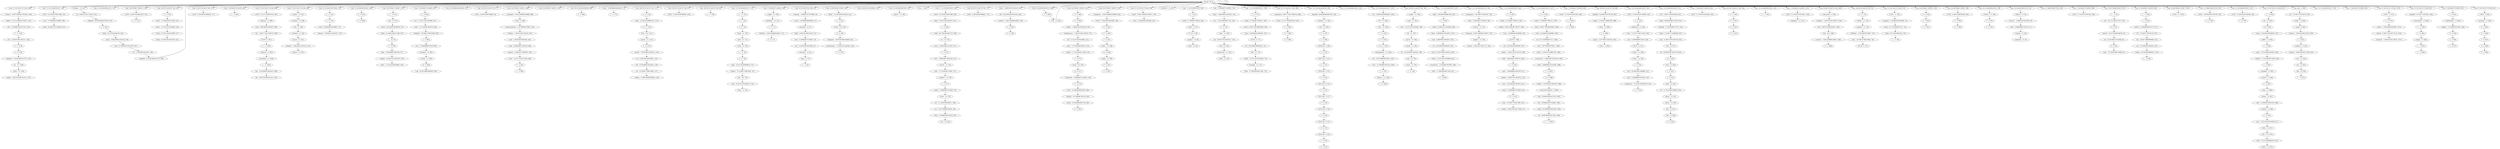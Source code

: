 strict digraph "" {
"('2016', 11.834552497358288, 242)";
"('be', -6.0581729880980806, 613)";
"('go', 1.0, 972)";
"(';', 0, 947)";
"('for', 2.5667731649550305, 1063)";
"('cup', 72.151352068785073, 194)";
"('cup', 55.181084309532821, 315)";
"('!', 0, 291)";
"('hero', -7.5754216238549805, 979)";
"('2013-ind', 0, 219)";
"('2012-ind', 0, 217)";
"('beat', -3.0841996153353453, 426)";
"('.', 0, 942)";
"('beats', 0.065735963827292077, 181)";
"('a', 0, 819)";
"(';', 0, 960)";
"(';', 0, 1106)";
"('to', 16.712289188072511, 1082)";
"('winning', -2.5689347472579946, 20)";
"('kabaddi', 17.810010962147707, 1107)";
"('cup', 67.302704137570146, 1099)";
"('we', -14.050610012368868, 251)";
"('!', 0, 945)";
"('disappointed', 1.0, 1034)";
"('kabaddi', 30.405005481073854, 423)";
"('champion', -9.9267010604434969, 435)";
"('.pakistan', 0, 1003)";
"('too', -3.1314719276545846, 786)";
"('2016', 11.834552497358288, 562)";
"('soccer', 1.0, 351)";
"('super', -2.5183247348891262, 988)";
"('.', 0, 793)";
"('under', 1.0, 784)";
"('cup', 64.878380171962675, 230)";
"('2016', 17.584186748150803, 284)";
"('...', 0, 975)";
"('...', 0, 59)";
"('to', 7.2210671795528718, 847)";
"('top', -4.5764977229872068, 416)";
"('!', 0, 896)";
"('sweden', 1.0, 348)";
"('to', 1.5263339744410906, 1125)";
"('finals', -3.4159393012835819, 431)";
"('cup', 60.029732240747748, 513)";
"('defeat', -0.32111684340724933, 1101)";
"('to', -11.761376837486402, 824)";
"('2016', 19.500731498414972, 231)";
"('2016', 21.417276248679144, 691)";
"('cup', 60.029732240747748, 276)";
"('winner', -0.065735963827292299, 1100)";
"('team', 9.1193115812567989, 517)";
"('come-from-behind', 0, 1090)";
"('lippi', -3.8027921085181235, 23)";
"('in', -11.335933380406317, 580)";
"('.', 0, 497)";
"('tournament', 1.0, 863)";
"('it', -3.4159393012835819, 790)";
"('the', 14.0, 1064)";
"('win.proud', 0, 1061)";
"('raider', -4.9633505302217484, 417)";
"('was', -4.1896449157526652, 24)";
"('win', 1.5477960562793811, 1083)";
"('iran', -0.72885939736233318, 427)";
"('never', 1.0, 788)";
"('indian', -9.0743624965865877, 615)";
"('are', -12.964888034078545, 252)";
"('indians', -1.4816752651108742, 492)";
"('cup', 57.605408275140285, 801)";
"(';', 0, 306)";
"('shuru', 1.0, 826)";
"('nitin', 1.0, 666)";
"('.', 0, 410)";
"('made', 1.0, 789)";
"('final', -3.0841996153353453, 155)";
"('sandeep', 1.0, 663)";
"('title', -5.7789328204471264, 776)";
"(',', 0, 568)";
"('...', 0, 1005)";
"('murdabad', 1.0, 1004)";
"('w', 0, 964)";
"('surjeet', 1.0, 669)";
"('beating', 1.0, 998)";
"('champs', 1.0, 421)";
"('pol', 1.0, 791)";
"('.', 0, 437)";
"('a', 0, 289)";
"('were', 1.0, 672)";
"('cup', 67.302704137570146, 996)";
"(';', 0, 210)";
"('cup', 67.302704137570146, 346)";
"('";
"('and', -2.0366494697782525, 37)";
"('single', 1.0, 109)";
"('equally', 1.0, 754)";
"(',', 0, 572)";
"('!', 0, 540)";
"('marcello', 1.0, 22)";
"('...', 0, 802)";
"('cup', 50.332436378317894, 124)";
"('!', 0, 285)";
"('humari', -4.9633505302217484, 853)";
"('named', 1.0, 38)";
"('.', 0, 659)";
"('tomar', 1.0, 667)";
"('win', 7.2738980281396906, 196)";
"(';', 0, 214)";
"('38-29', 0, 1001)";
"('moment', -1.4816752651108742, 1075)";
"('in', -1.3152549296507736, 156)";
"('.', 0, 638)";
"(';', 0, 686)";
"('kabaddi', 38.801668493691281, 204)";
"('cup', 55.181084309532821, 894)";
"('vs', 1.0, 570)";
"('party', 1.0, 825)";
"('!', 0, 647)";
"('updates', 1.0, 576)";
"('cup', 64.878380171962675, 970)";
"('moment', -1.4816752651108742, 1062)";
"('cup', 43.059464481495496, 532)";
"(';', 0, 218)";
"('upa', 1.0, 785)";
"('kabaddi', 26.206673974765138, 987)";
"('cup', 60.029732240747748, 7)";
"('!', 0, 479)";
"(',', 0, 665)";
"('svff', 1.0, 349)";
"('be', -8.3792898315053304, 1126)";
"('u', 0, 64)";
"('an', -4.5764977229872068, 1127)";
"('7th', 1.0, 810)";
"('...', 0, 971)";
"(';', 0, 222)";
"('real', -6.5107617591599141, 734)";
"('cup', 57.605408275140285, 955)";
"('final', 1.4070223931842913, 567)";
"('on', -6.9418270119019212, 159)";
"('to', 14.814044786368582, 633)";
"('great', 1.0, 248)";
"('!', 0, 694)";
"('you', -10.70040667491258, 1036)";
"('on', -13.073298939556505, 581)";
"('cup', 64.878380171962675, 202)";
"('cup', 38.210816550280569, 599)";
"('cups', -3.0290864940490403, 175)";
"('heros', 1.0, 675)";
"('";
"('done', -3.1314719276545846, 516)";
"('kabaddi', 17.810010962147707, 429)";
"('hui', 1.0, 827)";
"('cup', 64.878380171962675, 488)";
"('cup', 60.029732240747748, 875)";
"('cup', 60.029732240747748, 505)";
"('champion', -0.64223368681449866, 489)";
"('title', -4.8806884187431994, 1086)";
"('...', 0, 723)";
"('official', 1.0, 35)";
"('cheer', 1.0, 848)";
"('27";
"('cup', 60.029732240747748, 1117)";
"('ha', -3.8027921085181235, 1007)";
"('against', 1.0, 89)";
"('india', 43.5728195400103, 743)";
"('38-29', 0, 757)";
"('!', 0, 292)";
"('team', 16.712289188072511, 742)";
"('proud', 1.0043195374307174, 764)";
"('aur', 1.0, 854)";
"('thakur', -6.9418270119019212, 978)";
"(',', 0, 990)";
"('iran', -5.1475172165710319, 245)";
"('country', -2.6422336868144987, 1065)";
"('.', 0, 475)";
"('bt', 1.0, 787)";
"('.', 0, 821)";
"('2016', 15.667641997886632, 712)";
"('.', 0, 1066)";
"('luck', 1.0, 727)";
"('cup', 52.756760343925357, 722)";
"('iran', 5.1626843615826008, 182)";
"('for', -8.9364856195764482, 1092)";
"('.', 0, 610)";
"('ajay', -3.7211991641634974, 958)";
"('2016', 13.751097247622461, 625)";
"('2014-ind', 0, 221)";
"('no7', -3.1314719276545846, 957)";
"('issue', 1.0, 792)";
"('via', 1.0, 583)";
"('cup', 57.605408275140285, 108)";
"('.', 0, 976)";
"('cup', 50.332436378317894, 19)";
"('swedish', 1.0, 350)";
"('india', 52.78640977000515, 768)";
"('.', 0, 809)";
"('cup', 40.635140515888033, 330)";
"('to', 14.814044786368582, 407)";
"('congrats', 5.1626843615826008, 741)";
"('team', 14.814044786368582, 657)";
"('close', 1.0, 579)";
"('2010-ind', 0, 213)";
"('lead', 1.0, 87)";
"('awesome', 0.065735963827292077, 762)";
"('third', -2.5183247348891262, 1084)";
"('photo', 1.0, 100)";
"('cup', 55.181084309532821, 99)";
"('iron', 1.0, 90)";
"('bhi', 1.0, 856)";
"('by', -5.584060698716419, 246)";
"('ajay', -23.795561660750089, 65)";
"('!', 0, 648)";
"('irana', 1.0, 728)";
"('";
"('!', 0, 342)";
"('india', 34.359229310015444, 518)";
"('to', 14.814044786368582, 772)";
"(';', 0, 216)";
"('2011-ind', 0, 215)";
"(\"'s\", 0, 1120)";
"('of', -13.073298939556505, 1035)";
"('played', -10.70040667491258, 481)";
"('cup..', 0, 905)";
"('2016', 15.667641997886632, 277)";
"('cup', 45.483788447102967, 430)";
"('furries', 1.0, 1038)";
"('!', 0, 286)";
"(\"'m\", 0, 1033)";
"('iran', 2.2169124821101338, 571)";
"('cup', 60.029732240747748, 711)";
"('and', -5.7155326263710045, 575)";
"('what', -8.0, 476)";
"('humari', -3.8027921085181235, 850)";
"('.', 0, 724)";
"('indian', -13.089234995903908, 1128)";
"('the', -12.0, 673)";
"('!', 0, 541)";
"('by', -1.9051775421236679, 1000)";
"('ajay', -3.7211991641634974, 660)";
"('cup', 72.151352068785073, 565)";
"('cups', -1.8685280723454158, 302)";
"('cup', 64.878380171962675, 467)";
"('cup', 64.878380171962675, 282)";
"('38-29', 0, 406)";
"('2016..', 0, 740)";
"('coach', -3.0290864940490403, 21)";
"('amazing', 1.0, 644)";
"('team', 5.3228227778489448, 815)";
"('india', 48.179614655007725, 569)";
"('...', 0, 192)";
"('38', -0.12390895192537243, 1102)";
"('in', -9.9044078874412378, 818)";
"('of', -20.431065252742009, 63)";
"('on', -11.847004554025588, 25)";
"('cup', 67.302704137570146, 180)";
"('cup', 72.151352068785073, 84)";
"(';', 0, 725)";
"('.', 0, 600)";
"('proud', -4.1360692983231573, 611)";
"('38-29.', 0, 247)";
"('that', -2.5183247348891262, 1119)";
"('cup2016', 1.0, 835)";
"('lift', 1.0, 773)";
"('cup', 57.605408275140285, 154)";
"('cup', 72.151352068785073, 766)";
"('29', -2.4450257953326222, 1104)";
"('for', 2.5667731649550305, 812)";
"('cup', 69.727028103177602, 689)";
"('thakur', -15.525887710618338, 732)";
"('!', 0, 359)";
"('congratulations', 1.5477960562793811, 491)";
"(',', 0, 1123)";
"('..game', 0, 849)";
"('what', -5.0, 288)";
"('champions', -12.247817903850745, 253)";
"('cup', 74.575676034392529, 203)";
"('cup', 52.756760343925357, 1027)";
"('successive', -2.255380879579957, 636)";
"('hard', 1.0, 726)";
"(',', 0, 243)";
"('game', -3.8027921085181235, 1110)";
"('super', -4.3577663131855022, 991)";
"('";
"('cup', 55.181084309532821, 914)";
"(';', 0, 399)";
"('by', -3.1314719276545846, 472)";
"('...', 0, 506)";
"('mascot', -1.0948224578763326, 36)";
"('.', 0, 563)";
"('cup', 60.029732240747748, 783)";
"('well', -2.7742981925152268, 515)";
"('ajay', -14.427525829009678, 731)";
"('straight', 1.0, 775)";
"('cup', 72.151352068785073, 627)";
"('!', 0, 468)";
"('beat', 0.50877799148036384, 769)";
"('live', -1.8685280723454158, 573)";
"('.', 0, 250)";
"('2016.', 0, 490)";
"('.', 0, 111)";
"('in', 5.8423725351746132, 422)";
"('successive', -1.8685280723454158, 1085)";
"('cup', 74.575676034392529, 758)";
"('brilliant', -2.6422336868144987, 112)";
"('iran', 5.1626843615826008, 405)";
"('cup', 72.151352068785073, 401)";
"('super', -1.2920303493582095, 1073)";
"('title', -12.066643632374618, 582)";
"('power', 1.0, 1122)";
"('its', 1.0, 655)";
"('i', 0, 1032)";
"(';', 0, 224)";
"('is', -7.0, 1108)";
"('2016', 4.168373496301605, 397)";
"('played', -7.6055842170362471, 128)";
"('!', 0, 692)";
"('.', 0, 254)";
"('2016', 13.751097247622461, 684)";
"('.', 0, 829)";
"('3rd', 1.0, 817)";
"('...', 0, 868)";
"('!', 0, 483)";
"('narwal', 1.0, 664)";
"('cup', 72.151352068785073, 1077)";
"('played', -5.2844673736289973, 495)";
"('comeback', -4.1896449157526652, 478)";
"('2016', -3.4978055047550782, 932)";
"('and', -8.1681213974328379, 816)";
"('...', 0, 609)";
"('list', 1.0, 206)";
"('a', 0, 477)";
"('win', 0.11627056331430374, 634)";
"('cup', 57.605408275140285, 683)";
"('...', 0, 864)";
"('and', -14.299593325087422, 668)";
"('winners', 1.0, 205)";
"('cup', 60.029732240747748, 986)";
"('iran', -3.6746312768347984, 756)";
"('that', 1.1605584217036244, 760)";
"('saturday', 1.0, 26)";
"('celebrations', 1.0, 943)";
"('iran', 3.6897984218463673, 632)";
"('cup', 55.181084309532821, 241)";
"('the', 14.0, 1121)";
"('...', 0, 857)";
"(',', 0, 157)";
"('cup', 55.181084309532821, 811)";
"('2007-ind', 0, 211)";
"('clinch', -1.4816752651108742, 408)";
"('india', 27.449036637519306, 578)";
"('in', -2.746780422615851, 428)";
"('final', 2.3052667948882184, 628)";
"('thakur', -5.7155326263710045, 474)";
"('cup', 60.029732240747748, 539)";
"('app', 1.0, 27)";
"('a', 0, 656)";
"('and', -3.2629438553091692, 493)";
"('kabaddi', 17.810010962147707, 814)";
"('cup', 57.605408275140285, 624)";
"('as', -8.6497966625437108, 1094)";
"('thakur', -6.9418270119019212, 412)";
"('!', 0, 113)";
"('...', 0, 1095)";
"('!', 0, 542)";
"('!', 0, 360)";
"('cup', 57.605408275140285, 1015)";
"(';', 0, 933)";
"('!', 0, 287)";
"(';', 0, 398)";
"('india', 52.78640977000515, 1079)";
"('beat', -0.38946641022356321, 631)";
"('title', -3.9824440170392723, 409)";
"('!', 0, 341)";
"('cup', 55.181084309532821, 191)";
"('";
"('cup', 60.029732240747748, 1060)";
"('.', 0, 176)";
"(';', 0, 208)";
"('.', 0, 514)";
"('...', 0, 744)";
"('an', -3.4159393012835819, 614)";
"('brilliant', -2.255380879579957, 755)";
"('you', -13.021523518319828, 671)";
"('india', 43.5728195400103, 425)";
"('cup', 60.029732240747748, 751)";
"('2004-ind', 0, 209)";
"('";
"('well', -12.548596385030454, 480)";
"('begins', -2.255380879579957, 944)";
"('scores', 1.0, 574)";
"('india', 50.483012212506438, 630)";
"(';', 0, 498)";
"('cup', 67.302704137570146, 739)";
"('ajay', -5.0594899972692708, 411)";
"('cup', 64.878380171962675, 358)";
"('.', 0, 125)";
"('yet', 1.0, 1030)";
"(';', 0, 212)";
"('world', 80, 0)";
"('cup', 45.483788447102967, 396)";
"('win', -9.9044078874412378, 1091)";
"('on', -4.4892382408400859, 1028)";
"('fa', 1.0, 1029)";
"(',', 0, 1037)";
"(';', 0, 730)";
"('!', 0, 645)";
"('hero..', 0, 735)";
"('proud', -19.557235805584785, 62)";
"('to', 7.2210671795528718, 612)";
"('2016..', 0, 1053)";
"('cup', 55.181084309532821, 339)";
"('next', 1.0, 158)";
"('cup', 62.454056206355212, 34)";
"('cup', 62.454056206355212, 808)";
"('cup', 35.786492584673105, 454)";
"('cup', 57.605408275140285, 884)";
"('msdhoni', 1.0, 962)";
"('defeating', 1.0, 244)";
"('india', 15.932048850025744, 482)";
"('show', 1.0, 249)";
"('cup', 30.937844653458178, 58)";
"('thakur', -5.7155326263710045, 661)";
"('...', 0, 729)";
"('zabivaka', 1.0, 39)";
"('the', 8.0, 160)";
"('iran', 5.1626843615826008, 1081)";
"(';', 0, 946)";
"('!', 0, 469)";
"(';', 0, 220)";
"('cup', 57.605408275140285, 608)";
"('2016.', 0, 643)";
"('.', 0, 654)";
"('victory', 1.0, 340)";
"('row', 1.0, 820)";
"('performance', -5.3502033374562901, 436)";
"('champions', 2.4525887710618335, 759)";
"('downs', 1.0, 753)";
"('title', -5.7789328204471264, 637)";
"('r', 0, 61)";
"('2016', 25.250365749207486, 566)";
"('iran', 5.1626843615826008, 770)";
"('kabbadi', -3.6746312768347984, 959)";
"('for', 0.92345048145053354, 303)";
"('cup', 45.483788447102967, 1052)";
"('ajay', -5.0594899972692708, 977)";
"('.', 0, 305)";
"('iran', -5.1475172165710319, 496)";
"('india', 52.78640977000515, 86)";
"('cricket', 1.0, 963)";
"('cup', 35.786492584673105, 931)";
"('the', -6.0, 733)";
"('...', 0, 616)";
"('third', -3.1314719276545846, 774)";
"(';', 0, 1105)";
"('...', 0, 1002)";
"('cup', 55.181084309532821, 561)";
"('well', -8.2044638550236861, 127)";
"('cup', 33.362168619065642, 965)";
"('!', 0, 895)";
"(';', 0, 225)";
"('sounds', 1.0, 761)";
"('india', 36.662626867514163, 813)";
"('!', 0, 693)";
"('india', 20.538843965023169, 1093)";
"('proud', -0.28077767150775124, 1074)";
"('happy', 1.0, 866)";
"('...', 0, 867)";
"('2016.', 0, 1071)";
"('.', 0, 865)";
"('what', -10.0, 433)";
"('.', 0, 1031)";
"('team', 14.814044786368582, 973)";
"(',', 0, 851)";
"('ajay', -3.7211991641634974, 473)";
"(\"'s\", 0, 415)";
"('country', -2.6422336868144987, 304)";
"('2016', 15.667641997886632, 8)";
"('champions', -0.64223368681449866, 283)";
"('2016', 13.751097247622461, 1016)";
"('performance', -1.4816752651108742, 471)";
"('with', 1.0, 162)";
"('...', 0, 28)";
"('cup', 67.302704137570146, 653)";
"('.', 0, 1039)";
"(';', 0, 1072)";
"('third', -3.1314719276545846, 635)";
"('a', 0, 1088)";
"('motorshow', 1.0, 161)";
"(';', 0, 126)";
"('2016', 25.250365749207486, 195)";
"('india', 50.483012212506438, 197)";
"('cup..time', 0, 846)";
"('beat', 0.50877799148036384, 1080)";
"('ha', -3.4159393012835819, 1006)";
"('mighty', 1.0, 763)";
"('!', 0, 543)";
"('jersey', 1.0, 353)";
"('!', 0, 361)";
"('man', 1.0, 989)";
"('india', 27.449036637519306, 414)";
"('cup', 52.756760343925357, 704)";
"('state', 1.0, 1109)";
"('was', -3.4159393012835819, 413)";
"('cup', 57.605408275140285, 462)";
"('india', 41.269421982511588, 974)";
"('.', 0, 432)";
"('well', -4.9463644575186105, 494)";
"('";
"('real', -7.671320180863539, 674)";
"(';', 0, 822)";
"('cup', 67.302704137570146, 1070)";
"('abhi', 1.0, 823)";
"('2016', 15.667641997886632, 876)";
"('night', 1.0, 290)";
"(',', 0, 1118)";
"('handedly', 1.0, 110)";
"('2016', 21.417276248679144, 997)";
"('defeat', 0.065735963827292077, 404)";
"(',', 0, 662)";
"('!', 0, 646)";
"('2016', 13.751097247622461, 885)";
"('kabaddi', 32.50417123422821, 862)";
"('singapore', 1.0, 1017)";
"('stellar', -1.0948224578763326, 470)";
"('!', 0, 649)";
"('cup', 67.302704137570146, 861)";
"('umbro', 1.0, 347)";
"(';', 0, 752)";
"('proud', -7.9913609251385651, 1124)";
"('zameen', 1.0, 852)";
"('-', 0, 1103)";
"(';', 0, 685)";
"('india', 52.78640977000515, 403)";
"('";
"('champion', 0.90517754212366741, 690)";
"('a', 0, 434)";
"('hero..', 0, 992)";
"('stellar', -3.4159393012835819, 1089)";
"('iran', 3.6897984218463673, 999)";
"('.', 0, 424)";
"('2016-ind', 0, 223)";
"(';', 0, 956)";
"('effort', 1.0, 658)";
"('.', 0, 232)";
"('cup', 57.605408275140285, 941)";
"('we', -16.371726855776117, 60)";
"('wc', 1.0, 855)";
"('no7', -5.584060698716419, 961)";
"('football', -1.8685280723454158, 352)";
"('cup', 67.302704137570146, 642)";
"('hai', 1.0, 828)";
"(',', 0, 670)";
"('38-29', 0, 771)";
"('2016', 11.834552497358288, 242)" -> "(',', 0, 243)";
"('be', -6.0581729880980806, 613)" -> "('an', -3.4159393012835819, 614)";
"('go', 1.0, 972)" -> "('team', 14.814044786368582, 973)";
"('for', 2.5667731649550305, 1063)" -> "('the', 14.0, 1064)";
"('cup', 72.151352068785073, 194)" -> "('2016', 25.250365749207486, 195)";
"('!', 0, 291)" -> "('!', 0, 292)";
"('2013-ind', 0, 219)" -> "(';', 0, 220)";
"('2012-ind', 0, 217)" -> "(';', 0, 218)";
"('beat', -3.0841996153353453, 426)" -> "('iran', -0.72885939736233318, 427)";
"('.', 0, 942)" -> "('celebrations', 1.0, 943)";
"('beats', 0.065735963827292077, 181)" -> "('iran', 5.1626843615826008, 182)";
"('a', 0, 819)" -> "('row', 1.0, 820)";
"(';', 0, 960)" -> "('no7', -5.584060698716419, 961)";
"(';', 0, 1106)" -> "('kabaddi', 17.810010962147707, 1107)";
"('to', 16.712289188072511, 1082)" -> "('win', 1.5477960562793811, 1083)";
"('winning', -2.5689347472579946, 20)" -> "('coach', -3.0290864940490403, 21)";
"('kabaddi', 17.810010962147707, 1107)" -> "('is', -7.0, 1108)";
"('cup', 67.302704137570146, 1099)" -> "('winner', -0.065735963827292299, 1100)";
"('we', -14.050610012368868, 251)" -> "('are', -12.964888034078545, 252)";
"('!', 0, 945)" -> "(';', 0, 946)";
"('disappointed', 1.0, 1034)" -> "('of', -13.073298939556505, 1035)";
"('kabaddi', 30.405005481073854, 423)" -> "('.', 0, 424)";
"('champion', -9.9267010604434969, 435)" -> "('performance', -5.3502033374562901, 436)";
"('.pakistan', 0, 1003)" -> "('murdabad', 1.0, 1004)";
"('too', -3.1314719276545846, 786)" -> "('bt', 1.0, 787)";
"('2016', 11.834552497358288, 562)" -> "('.', 0, 563)";
"('soccer', 1.0, 351)" -> "('football', -1.8685280723454158, 352)";
"('super', -2.5183247348891262, 988)" -> "('man', 1.0, 989)";
"('under', 1.0, 784)" -> "('upa', 1.0, 785)";
"('cup', 64.878380171962675, 230)" -> "('2016', 19.500731498414972, 231)";
"('2016', 17.584186748150803, 284)" -> "('!', 0, 285)";
"('...', 0, 975)" -> "('.', 0, 976)";
"('...', 0, 59)" -> "('we', -16.371726855776117, 60)";
"('to', 7.2210671795528718, 847)" -> "('cheer', 1.0, 848)";
"('top', -4.5764977229872068, 416)" -> "('raider', -4.9633505302217484, 417)";
"('sweden', 1.0, 348)" -> "('svff', 1.0, 349)";
"('to', 1.5263339744410906, 1125)" -> "('be', -8.3792898315053304, 1126)";
"('finals', -3.4159393012835819, 431)" -> "('.', 0, 432)";
"('cup', 60.029732240747748, 513)" -> "('.', 0, 514)";
"('defeat', -0.32111684340724933, 1101)" -> "('38', -0.12390895192537243, 1102)";
"('to', -11.761376837486402, 824)" -> "('party', 1.0, 825)";
"('2016', 19.500731498414972, 231)" -> "('.', 0, 232)";
"('2016', 21.417276248679144, 691)" -> "('!', 0, 692)";
"('cup', 60.029732240747748, 276)" -> "('2016', 15.667641997886632, 277)";
"('winner', -0.065735963827292299, 1100)" -> "('defeat', -0.32111684340724933, 1101)";
"('team', 9.1193115812567989, 517)" -> "('india', 34.359229310015444, 518)";
"('come-from-behind', 0, 1090)" -> "('win', -9.9044078874412378, 1091)";
"('lippi', -3.8027921085181235, 23)" -> "('was', -4.1896449157526652, 24)";
"('in', -11.335933380406317, 580)" -> "('on', -13.073298939556505, 581)";
"('.', 0, 497)" -> "(';', 0, 498)";
"('tournament', 1.0, 863)" -> "('...', 0, 864)";
"('it', -3.4159393012835819, 790)" -> "('pol', 1.0, 791)";
"('the', 14.0, 1064)" -> "('country', -2.6422336868144987, 1065)";
"('win.proud', 0, 1061)" -> "('moment', -1.4816752651108742, 1062)";
"('was', -4.1896449157526652, 24)" -> "('on', -11.847004554025588, 25)";
"('win', 1.5477960562793811, 1083)" -> "('third', -2.5183247348891262, 1084)";
"('iran', -0.72885939736233318, 427)" -> "('in', -2.746780422615851, 428)";
"('never', 1.0, 788)" -> "('made', 1.0, 789)";
"('indian', -9.0743624965865877, 615)" -> "('...', 0, 616)";
"('are', -12.964888034078545, 252)" -> "('champions', -12.247817903850745, 253)";
"('indians', -1.4816752651108742, 492)" -> "('and', -3.2629438553091692, 493)";
"('cup', 57.605408275140285, 801)" -> "('...', 0, 802)";
"('shuru', 1.0, 826)" -> "('hui', 1.0, 827)";
"('nitin', 1.0, 666)" -> "('tomar', 1.0, 667)";
"('.', 0, 410)" -> "('ajay', -5.0594899972692708, 411)";
"('made', 1.0, 789)" -> "('it', -3.4159393012835819, 790)";
"('final', -3.0841996153353453, 155)" -> "('in', -1.3152549296507736, 156)";
"('sandeep', 1.0, 663)" -> "('narwal', 1.0, 664)";
"(',', 0, 568)" -> "('india', 48.179614655007725, 569)";
"('...', 0, 1005)" -> "('ha', -3.4159393012835819, 1006)";
"('murdabad', 1.0, 1004)" -> "('...', 0, 1005)";
"('w', 0, 964)" -> "('cup', 33.362168619065642, 965)";
"('surjeet', 1.0, 669)" -> "(',', 0, 670)";
"('beating', 1.0, 998)" -> "('iran', 3.6897984218463673, 999)";
"('champs', 1.0, 421)" -> "('in', 5.8423725351746132, 422)";
"('pol', 1.0, 791)" -> "('issue', 1.0, 792)";
"('a', 0, 289)" -> "('night', 1.0, 290)";
"('were', 1.0, 672)" -> "('the', -12.0, 673)";
"('cup', 67.302704137570146, 996)" -> "('2016', 21.417276248679144, 997)";
"(';', 0, 210)" -> "('2007-ind', 0, 211)";
"('cup', 67.302704137570146, 346)" -> "('umbro', 1.0, 347)";
"(':', 0, 1078)" -> "('india', 52.78640977000515, 1079)";
"('and', -2.0366494697782525, 37)" -> "('named', 1.0, 38)";
"('single', 1.0, 109)" -> "('handedly', 1.0, 110)";
"('equally', 1.0, 754)" -> "('brilliant', -2.255380879579957, 755)";
"(',', 0, 572)" -> "('live', -1.8685280723454158, 573)";
"('!', 0, 540)" -> "('!', 0, 541)";
"('marcello', 1.0, 22)" -> "('lippi', -3.8027921085181235, 23)";
"('cup', 50.332436378317894, 124)" -> "('.', 0, 125)";
"('!', 0, 285)" -> "('!', 0, 286)";
"('humari', -4.9633505302217484, 853)" -> "('aur', 1.0, 854)";
"('named', 1.0, 38)" -> "('zabivaka', 1.0, 39)";
"('.', 0, 659)" -> "('ajay', -3.7211991641634974, 660)";
"('tomar', 1.0, 667)" -> "('and', -14.299593325087422, 668)";
"('win', 7.2738980281396906, 196)" -> "('india', 50.483012212506438, 197)";
"(';', 0, 214)" -> "('2011-ind', 0, 215)";
"('38-29', 0, 1001)" -> "('...', 0, 1002)";
"('in', -1.3152549296507736, 156)" -> "(',', 0, 157)";
"('kabaddi', 38.801668493691281, 204)" -> "('winners', 1.0, 205)";
"('cup', 55.181084309532821, 894)" -> "('!', 0, 895)";
"('vs', 1.0, 570)" -> "('iran', 2.2169124821101338, 571)";
"('party', 1.0, 825)" -> "('shuru', 1.0, 826)";
"('!', 0, 647)" -> "('!', 0, 648)";
"('updates', 1.0, 576)" -> "(':', 0, 577)";
"('cup', 64.878380171962675, 970)" -> "('...', 0, 971)";
"('moment', -1.4816752651108742, 1062)" -> "('for', 2.5667731649550305, 1063)";
"(';', 0, 218)" -> "('2013-ind', 0, 219)";
"('upa', 1.0, 785)" -> "('too', -3.1314719276545846, 786)";
"('kabaddi', 26.206673974765138, 987)" -> "('super', -2.5183247348891262, 988)";
"('cup', 60.029732240747748, 7)" -> "('2016', 15.667641997886632, 8)";
"('!', 0, 479)" -> "('well', -12.548596385030454, 480)";
"(',', 0, 665)" -> "('nitin', 1.0, 666)";
"('svff', 1.0, 349)" -> "('swedish', 1.0, 350)";
"('be', -8.3792898315053304, 1126)" -> "('an', -4.5764977229872068, 1127)";
"('u', 0, 64)" -> "('ajay', -23.795561660750089, 65)";
"('an', -4.5764977229872068, 1127)" -> "('indian', -13.089234995903908, 1128)";
"('7th', 1.0, 810)" -> "('world', 80, 0)";
"('...', 0, 971)" -> "('go', 1.0, 972)";
"(';', 0, 222)" -> "('2016-ind', 0, 223)";
"('real', -6.5107617591599141, 734)" -> "('hero..', 0, 735)";
"('cup', 57.605408275140285, 955)" -> "(';', 0, 956)";
"('final', 1.4070223931842913, 567)" -> "(',', 0, 568)";
"('on', -6.9418270119019212, 159)" -> "('the', 8.0, 160)";
"('to', 14.814044786368582, 633)" -> "('win', 0.11627056331430374, 634)";
"('great', 1.0, 248)" -> "('show', 1.0, 249)";
"('you', -10.70040667491258, 1036)" -> "(',', 0, 1037)";
"('on', -13.073298939556505, 581)" -> "('title', -12.066643632374618, 582)";
"('cup', 38.210816550280569, 599)" -> "('.', 0, 600)";
"('cups', -3.0290864940490403, 175)" -> "('.', 0, 176)";
"(':', 0, 577)" -> "('india', 27.449036637519306, 578)";
"('done', -3.1314719276545846, 516)" -> "('team', 9.1193115812567989, 517)";
"('kabaddi', 17.810010962147707, 429)" -> "('world', 80, 0)";
"('hui', 1.0, 827)" -> "('hai', 1.0, 828)";
"('cup', 64.878380171962675, 488)" -> "('champion', -0.64223368681449866, 489)";
"('cup', 60.029732240747748, 875)" -> "('2016', 15.667641997886632, 876)";
"('cup', 60.029732240747748, 505)" -> "('...', 0, 506)";
"('champion', -0.64223368681449866, 489)" -> "('2016.', 0, 490)";
"('title', -4.8806884187431994, 1086)" -> "(':', 0, 1087)";
"('...', 0, 723)" -> "('.', 0, 724)";
"('official', 1.0, 35)" -> "('mascot', -1.0948224578763326, 36)";
"('cheer', 1.0, 848)" -> "('..game', 0, 849)";
"('27:22', 0, 88)" -> "('against', 1.0, 89)";
"('cup', 60.029732240747748, 1117)" -> "(',', 0, 1118)";
"('against', 1.0, 89)" -> "('iron', 1.0, 90)";
"('india', 43.5728195400103, 743)" -> "('...', 0, 744)";
"('team', 16.712289188072511, 742)" -> "('india', 43.5728195400103, 743)";
"('aur', 1.0, 854)" -> "('wc', 1.0, 855)";
"('thakur', -6.9418270119019212, 978)" -> "('hero', -7.5754216238549805, 979)";
"(',', 0, 990)" -> "('super', -4.3577663131855022, 991)";
"('iran', -5.1475172165710319, 245)" -> "('by', -5.584060698716419, 246)";
"('country', -2.6422336868144987, 1065)" -> "('.', 0, 1066)";
"('.', 0, 475)" -> "('what', -8.0, 476)";
"('bt', 1.0, 787)" -> "('never', 1.0, 788)";
"('.', 0, 821)" -> "(';', 0, 822)";
"('luck', 1.0, 727)" -> "('irana', 1.0, 728)";
"('cup', 52.756760343925357, 722)" -> "('...', 0, 723)";
"('for', -8.9364856195764482, 1092)" -> "('india', 20.538843965023169, 1093)";
"('.', 0, 610)" -> "('proud', -4.1360692983231573, 611)";
"('ajay', -3.7211991641634974, 958)" -> "('kabbadi', -3.6746312768347984, 959)";
"('2014-ind', 0, 221)" -> "(';', 0, 222)";
"('no7', -3.1314719276545846, 957)" -> "('ajay', -3.7211991641634974, 958)";
"('issue', 1.0, 792)" -> "('.', 0, 793)";
"('cup', 57.605408275140285, 108)" -> "('single', 1.0, 109)";
"('.', 0, 976)" -> "('ajay', -5.0594899972692708, 977)";
"('cup', 50.332436378317894, 19)" -> "('winning', -2.5689347472579946, 20)";
"('swedish', 1.0, 350)" -> "('soccer', 1.0, 351)";
"('india', 52.78640977000515, 768)" -> "('beat', 0.50877799148036384, 769)";
"('.', 0, 809)" -> "('7th', 1.0, 810)";
"('to', 14.814044786368582, 407)" -> "('clinch', -1.4816752651108742, 408)";
"('congrats', 5.1626843615826008, 741)" -> "('team', 16.712289188072511, 742)";
"('team', 14.814044786368582, 657)" -> "('effort', 1.0, 658)";
"('close', 1.0, 579)" -> "('in', -11.335933380406317, 580)";
"('2010-ind', 0, 213)" -> "(';', 0, 214)";
"('lead', 1.0, 87)" -> "('27:22', 0, 88)";
"('awesome', 0.065735963827292077, 762)" -> "('mighty', 1.0, 763)";
"('third', -2.5183247348891262, 1084)" -> "('successive', -1.8685280723454158, 1085)";
"('cup', 55.181084309532821, 99)" -> "('photo', 1.0, 100)";
"('bhi', 1.0, 856)" -> "('...', 0, 857)";
"('by', -5.584060698716419, 246)" -> "('38-29.', 0, 247)";
"('!', 0, 648)" -> "('!', 0, 649)";
"('irana', 1.0, 728)" -> "('...', 0, 729)";
"(':', 0, 207)" -> "(';', 0, 208)";
"('to', 14.814044786368582, 772)" -> "('lift', 1.0, 773)";
"(';', 0, 216)" -> "('2012-ind', 0, 217)";
"('2011-ind', 0, 215)" -> "(';', 0, 216)";
"(\"'s\", 0, 1120)" -> "('the', 14.0, 1121)";
"('of', -13.073298939556505, 1035)" -> "('you', -10.70040667491258, 1036)";
"('played', -10.70040667491258, 481)" -> "('india', 15.932048850025744, 482)";
"('cup', 45.483788447102967, 430)" -> "('finals', -3.4159393012835819, 431)";
"('furries', 1.0, 1038)" -> "('.', 0, 1039)";
"('!', 0, 286)" -> "('!', 0, 287)";
"(\"'m\", 0, 1033)" -> "('disappointed', 1.0, 1034)";
"('iran', 2.2169124821101338, 571)" -> "(',', 0, 572)";
"('cup', 60.029732240747748, 711)" -> "('2016', 15.667641997886632, 712)";
"('and', -5.7155326263710045, 575)" -> "('updates', 1.0, 576)";
"('what', -8.0, 476)" -> "('a', 0, 477)";
"('humari', -3.8027921085181235, 850)" -> "(',', 0, 851)";
"('.', 0, 724)" -> "(';', 0, 725)";
"('the', -12.0, 673)" -> "('real', -7.671320180863539, 674)";
"('!', 0, 541)" -> "('!', 0, 542)";
"('by', -1.9051775421236679, 1000)" -> "('38-29', 0, 1001)";
"('ajay', -3.7211991641634974, 660)" -> "('thakur', -5.7155326263710045, 661)";
"('cup', 72.151352068785073, 565)" -> "('2016', 25.250365749207486, 566)";
"('cups', -1.8685280723454158, 302)" -> "('for', 0.92345048145053354, 303)";
"('cup', 64.878380171962675, 467)" -> "('!', 0, 468)";
"('cup', 64.878380171962675, 282)" -> "('champions', -0.64223368681449866, 283)";
"('38-29', 0, 406)" -> "('to', 14.814044786368582, 407)";
"('2016..', 0, 740)" -> "('congrats', 5.1626843615826008, 741)";
"('coach', -3.0290864940490403, 21)" -> "('marcello', 1.0, 22)";
"('amazing', 1.0, 644)" -> "('!', 0, 645)";
"('team', 5.3228227778489448, 815)" -> "('and', -8.1681213974328379, 816)";
"('india', 48.179614655007725, 569)" -> "('vs', 1.0, 570)";
"('38', -0.12390895192537243, 1102)" -> "('-', 0, 1103)";
"('in', -9.9044078874412378, 818)" -> "('a', 0, 819)";
"('of', -20.431065252742009, 63)" -> "('u', 0, 64)";
"('on', -11.847004554025588, 25)" -> "('saturday', 1.0, 26)";
"('cup', 67.302704137570146, 180)" -> "('beats', 0.065735963827292077, 181)";
"('cup', 72.151352068785073, 84)" -> "(':', 0, 85)";
"(';', 0, 725)" -> "('hard', 1.0, 726)";
"('proud', -4.1360692983231573, 611)" -> "('to', 7.2210671795528718, 612)";
"('38-29.', 0, 247)" -> "('great', 1.0, 248)";
"('that', -2.5183247348891262, 1119)" -> "(\"'s\", 0, 1120)";
"('lift', 1.0, 773)" -> "('third', -3.1314719276545846, 774)";
"('cup', 57.605408275140285, 154)" -> "('final', -3.0841996153353453, 155)";
"('cup', 72.151352068785073, 766)" -> "(':', 0, 767)";
"('29', -2.4450257953326222, 1104)" -> "(';', 0, 1105)";
"('for', 2.5667731649550305, 812)" -> "('india', 36.662626867514163, 813)";
"('cup', 69.727028103177602, 689)" -> "('champion', 0.90517754212366741, 690)";
"('thakur', -15.525887710618338, 732)" -> "('the', -6.0, 733)";
"('!', 0, 359)" -> "('!', 0, 360)";
"('congratulations', 1.5477960562793811, 491)" -> "('indians', -1.4816752651108742, 492)";
"(',', 0, 1123)" -> "('proud', -7.9913609251385651, 1124)";
"('..game', 0, 849)" -> "('humari', -3.8027921085181235, 850)";
"('what', -5.0, 288)" -> "('a', 0, 289)";
"('champions', -12.247817903850745, 253)" -> "('.', 0, 254)";
"('cup', 74.575676034392529, 203)" -> "('kabaddi', 38.801668493691281, 204)";
"('cup', 52.756760343925357, 1027)" -> "('on', -4.4892382408400859, 1028)";
"('successive', -2.255380879579957, 636)" -> "('title', -5.7789328204471264, 637)";
"('hard', 1.0, 726)" -> "('luck', 1.0, 727)";
"(',', 0, 243)" -> "('defeating', 1.0, 244)";
"('super', -4.3577663131855022, 991)" -> "('hero..', 0, 992)";
"(':', 0, 1087)" -> "('a', 0, 1088)";
"('by', -3.1314719276545846, 472)" -> "('ajay', -3.7211991641634974, 473)";
"('mascot', -1.0948224578763326, 36)" -> "('and', -2.0366494697782525, 37)";
"('cup', 60.029732240747748, 783)" -> "('under', 1.0, 784)";
"('well', -2.7742981925152268, 515)" -> "('done', -3.1314719276545846, 516)";
"('ajay', -14.427525829009678, 731)" -> "('thakur', -15.525887710618338, 732)";
"('straight', 1.0, 775)" -> "('title', -5.7789328204471264, 776)";
"('cup', 72.151352068785073, 627)" -> "('final', 2.3052667948882184, 628)";
"('!', 0, 468)" -> "('!', 0, 469)";
"('beat', 0.50877799148036384, 769)" -> "('iran', 5.1626843615826008, 770)";
"('live', -1.8685280723454158, 573)" -> "('scores', 1.0, 574)";
"('.', 0, 250)" -> "('we', -14.050610012368868, 251)";
"('2016.', 0, 490)" -> "('congratulations', 1.5477960562793811, 491)";
"('.', 0, 111)" -> "('brilliant', -2.6422336868144987, 112)";
"('in', 5.8423725351746132, 422)" -> "('kabaddi', 30.405005481073854, 423)";
"('successive', -1.8685280723454158, 1085)" -> "('title', -4.8806884187431994, 1086)";
"('cup', 74.575676034392529, 758)" -> "('champions', 2.4525887710618335, 759)";
"('brilliant', -2.6422336868144987, 112)" -> "('!', 0, 113)";
"('iran', 5.1626843615826008, 405)" -> "('38-29', 0, 406)";
"('cup', 72.151352068785073, 401)" -> "(':', 0, 402)";
"('super', -1.2920303493582095, 1073)" -> "('proud', -0.28077767150775124, 1074)";
"('title', -12.066643632374618, 582)" -> "('via', 1.0, 583)";
"('power', 1.0, 1122)" -> "(',', 0, 1123)";
"('its', 1.0, 655)" -> "('a', 0, 656)";
"('i', 0, 1032)" -> "(\"'m\", 0, 1033)";
"(';', 0, 224)" -> "(';', 0, 225)";
"('is', -7.0, 1108)" -> "('state', 1.0, 1109)";
"('2016', 4.168373496301605, 397)" -> "(';', 0, 398)";
"('!', 0, 692)" -> "('!', 0, 693)";
"('2016', 13.751097247622461, 684)" -> "(';', 0, 685)";
"('3rd', 1.0, 817)" -> "('in', -9.9044078874412378, 818)";
"('narwal', 1.0, 664)" -> "(',', 0, 665)";
"('cup', 72.151352068785073, 1077)" -> "(':', 0, 1078)";
"('played', -5.2844673736289973, 495)" -> "('iran', -5.1475172165710319, 496)";
"('comeback', -4.1896449157526652, 478)" -> "('!', 0, 479)";
"('2016', -3.4978055047550782, 932)" -> "(';', 0, 933)";
"('and', -8.1681213974328379, 816)" -> "('3rd', 1.0, 817)";
"('...', 0, 609)" -> "('.', 0, 610)";
"('list', 1.0, 206)" -> "(':', 0, 207)";
"('a', 0, 477)" -> "('comeback', -4.1896449157526652, 478)";
"('win', 0.11627056331430374, 634)" -> "('third', -3.1314719276545846, 635)";
"('cup', 57.605408275140285, 683)" -> "('2016', 13.751097247622461, 684)";
"('...', 0, 864)" -> "('.', 0, 865)";
"('and', -14.299593325087422, 668)" -> "('surjeet', 1.0, 669)";
"('winners', 1.0, 205)" -> "('list', 1.0, 206)";
"('cup', 60.029732240747748, 986)" -> "('kabaddi', 26.206673974765138, 987)";
"('iran', -3.6746312768347984, 756)" -> "('38-29', 0, 757)";
"('that', 1.1605584217036244, 760)" -> "('sounds', 1.0, 761)";
"('saturday', 1.0, 26)" -> "('app', 1.0, 27)";
"('celebrations', 1.0, 943)" -> "('begins', -2.255380879579957, 944)";
"('iran', 3.6897984218463673, 632)" -> "('to', 14.814044786368582, 633)";
"('cup', 55.181084309532821, 241)" -> "('2016', 11.834552497358288, 242)";
"('the', 14.0, 1121)" -> "('power', 1.0, 1122)";
"(',', 0, 157)" -> "('next', 1.0, 158)";
"('cup', 55.181084309532821, 811)" -> "('for', 2.5667731649550305, 812)";
"('2007-ind', 0, 211)" -> "(';', 0, 212)";
"('clinch', -1.4816752651108742, 408)" -> "('title', -3.9824440170392723, 409)";
"('india', 27.449036637519306, 578)" -> "('close', 1.0, 579)";
"('in', -2.746780422615851, 428)" -> "('kabaddi', 17.810010962147707, 429)";
"('final', 2.3052667948882184, 628)" -> "(':', 0, 629)";
"('thakur', -5.7155326263710045, 474)" -> "('.', 0, 475)";
"('cup', 60.029732240747748, 539)" -> "('!', 0, 540)";
"('app', 1.0, 27)" -> "('...', 0, 28)";
"('a', 0, 656)" -> "('team', 14.814044786368582, 657)";
"('and', -3.2629438553091692, 493)" -> "('well', -4.9463644575186105, 494)";
"('kabaddi', 17.810010962147707, 814)" -> "('team', 5.3228227778489448, 815)";
"('cup', 57.605408275140285, 624)" -> "('2016', 13.751097247622461, 625)";
"('as', -8.6497966625437108, 1094)" -> "('...', 0, 1095)";
"('thakur', -6.9418270119019212, 412)" -> "('was', -3.4159393012835819, 413)";
"('!', 0, 542)" -> "('!', 0, 543)";
"('!', 0, 360)" -> "('!', 0, 361)";
"('cup', 57.605408275140285, 1015)" -> "('2016', 13.751097247622461, 1016)";
"('!', 0, 287)" -> "('what', -5.0, 288)";
"(';', 0, 398)" -> "(';', 0, 399)";
"('india', 52.78640977000515, 1079)" -> "('beat', 0.50877799148036384, 1080)";
"('beat', -0.38946641022356321, 631)" -> "('iran', 3.6897984218463673, 632)";
"('title', -3.9824440170392723, 409)" -> "('.', 0, 410)";
"('!', 0, 341)" -> "('!', 0, 342)";
"('cup', 55.181084309532821, 191)" -> "('...', 0, 192)";
"(':', 0, 402)" -> "('india', 52.78640977000515, 403)";
"('cup', 60.029732240747748, 1060)" -> "('win.proud', 0, 1061)";
"(';', 0, 208)" -> "('2004-ind', 0, 209)";
"('.', 0, 514)" -> "('well', -2.7742981925152268, 515)";
"('an', -3.4159393012835819, 614)" -> "('indian', -9.0743624965865877, 615)";
"('brilliant', -2.255380879579957, 755)" -> "('iran', -3.6746312768347984, 756)";
"('you', -13.021523518319828, 671)" -> "('were', 1.0, 672)";
"('india', 43.5728195400103, 425)" -> "('beat', -3.0841996153353453, 426)";
"('cup', 60.029732240747748, 751)" -> "(';', 0, 752)";
"('2004-ind', 0, 209)" -> "(';', 0, 210)";
"(':', 0, 85)" -> "('india', 52.78640977000515, 86)";
"('well', -12.548596385030454, 480)" -> "('played', -10.70040667491258, 481)";
"('begins', -2.255380879579957, 944)" -> "('!', 0, 945)";
"('scores', 1.0, 574)" -> "('and', -5.7155326263710045, 575)";
"('india', 50.483012212506438, 630)" -> "('beat', -0.38946641022356321, 631)";
"('cup', 67.302704137570146, 739)" -> "('2016..', 0, 740)";
"('ajay', -5.0594899972692708, 411)" -> "('thakur', -6.9418270119019212, 412)";
"('cup', 64.878380171962675, 358)" -> "('!', 0, 359)";
"('.', 0, 125)" -> "(';', 0, 126)";
"('yet', 1.0, 1030)" -> "('.', 0, 1031)";
"(';', 0, 212)" -> "('2010-ind', 0, 213)";
"('world', 80, 0)" -> "('cup', 52.756760343925357, 722)";
"('world', 80, 0)" -> "('cup', 55.181084309532821, 811)";
"('world', 80, 0)" -> "('cup', 57.605408275140285, 608)";
"('world', 80, 0)" -> "('cup', 67.302704137570146, 1099)";
"('world', 80, 0)" -> "('cup', 60.029732240747748, 751)";
"('world', 80, 0)" -> "('cup', 64.878380171962675, 202)";
"('world', 80, 0)" -> "('cup', 38.210816550280569, 599)";
"('world', 80, 0)" -> "('cup', 60.029732240747748, 539)";
"('world', 80, 0)" -> "('cup', 55.181084309532821, 315)";
"('world', 80, 0)" -> "('cup', 57.605408275140285, 941)";
"('world', 80, 0)" -> "('champs', 1.0, 421)";
"('world', 80, 0)" -> "('cup', 57.605408275140285, 624)";
"('world', 80, 0)" -> "('cup', 62.454056206355212, 808)";
"('world', 80, 0)" -> "('cup', 45.483788447102967, 430)";
"('world', 80, 0)" -> "('cup', 60.029732240747748, 783)";
"('world', 80, 0)" -> "('cup', 64.878380171962675, 488)";
"('world', 80, 0)" -> "('cup', 60.029732240747748, 875)";
"('world', 80, 0)" -> "('cup', 60.029732240747748, 505)";
"('world', 80, 0)" -> "('cup', 57.605408275140285, 1015)";
"('world', 80, 0)" -> "('cup', 67.302704137570146, 346)";
"('world', 80, 0)" -> "('cup', 55.181084309532821, 241)";
"('world', 80, 0)" -> "('cup', 45.483788447102967, 1052)";
"('world', 80, 0)" -> "('cup', 35.786492584673105, 931)";
"('world', 80, 0)" -> "('cup', 52.756760343925357, 704)";
"('world', 80, 0)" -> "('cup', 67.302704137570146, 642)";
"('world', 80, 0)" -> "('cup', 55.181084309532821, 191)";
"('world', 80, 0)" -> "('cup', 57.605408275140285, 462)";
"('world', 80, 0)" -> "('cup', 60.029732240747748, 1060)";
"('world', 80, 0)" -> "('cup', 50.332436378317894, 19)";
"('world', 80, 0)" -> "('cup', 50.332436378317894, 124)";
"('world', 80, 0)" -> "('cup', 64.878380171962675, 358)";
"('world', 80, 0)" -> "('cup', 74.575676034392529, 758)";
"('world', 80, 0)" -> "('cup', 57.605408275140285, 884)";
"('world', 80, 0)" -> "('cup', 72.151352068785073, 401)";
"('world', 80, 0)" -> "('cup', 67.302704137570146, 1070)";
"('world', 80, 0)" -> "('cup', 72.151352068785073, 766)";
"('world', 80, 0)" -> "('cup', 72.151352068785073, 565)";
"('world', 80, 0)" -> "('cups', -1.8685280723454158, 302)";
"('world', 80, 0)" -> "('cup', 64.878380171962675, 467)";
"('world', 80, 0)" -> "('cup', 64.878380171962675, 282)";
"('world', 80, 0)" -> "('cup', 64.878380171962675, 970)";
"('world', 80, 0)" -> "('cup', 57.605408275140285, 801)";
"('world', 80, 0)" -> "('cup', 60.029732240747748, 1117)";
"('world', 80, 0)" -> "('cup', 67.302704137570146, 653)";
"('world', 80, 0)" -> "('cup', 67.302704137570146, 739)";
"('world', 80, 0)" -> "('cup', 45.483788447102967, 396)";
"('world', 80, 0)" -> "('cup', 64.878380171962675, 230)";
"('world', 80, 0)" -> "('cup', 72.151352068785073, 194)";
"('world', 80, 0)" -> "('cup..', 0, 905)";
"('world', 80, 0)" -> "('cup', 60.029732240747748, 986)";
"('world', 80, 0)" -> "('cup', 67.302704137570146, 180)";
"('world', 80, 0)" -> "('cup', 62.454056206355212, 34)";
"('world', 80, 0)" -> "('cup', 72.151352068785073, 627)";
"('world', 80, 0)" -> "('cup', 60.029732240747748, 513)";
"('world', 80, 0)" -> "('cup', 43.059464481495496, 532)";
"('world', 80, 0)" -> "('cup', 57.605408275140285, 108)";
"('world', 80, 0)" -> "('cups', -3.0290864940490403, 175)";
"('world', 80, 0)" -> "('cup', 55.181084309532821, 561)";
"('world', 80, 0)" -> "('cup', 60.029732240747748, 276)";
"('world', 80, 0)" -> "('cup', 57.605408275140285, 154)";
"('world', 80, 0)" -> "('cup', 60.029732240747748, 7)";
"('world', 80, 0)" -> "('cup', 40.635140515888033, 330)";
"('world', 80, 0)" -> "('cup', 55.181084309532821, 914)";
"('world', 80, 0)" -> "('cup2016', 1.0, 835)";
"('world', 80, 0)" -> "('cup', 55.181084309532821, 339)";
"('world', 80, 0)" -> "('cup', 57.605408275140285, 683)";
"('world', 80, 0)" -> "('cup', 72.151352068785073, 84)";
"('world', 80, 0)" -> "('cup', 60.029732240747748, 711)";
"('world', 80, 0)" -> "('cup', 35.786492584673105, 454)";
"('world', 80, 0)" -> "('cup', 57.605408275140285, 955)";
"('world', 80, 0)" -> "('cup', 67.302704137570146, 861)";
"('world', 80, 0)" -> "('cup', 55.181084309532821, 894)";
"('world', 80, 0)" -> "('cup..time', 0, 846)";
"('world', 80, 0)" -> "('cup', 72.151352068785073, 1077)";
"('world', 80, 0)" -> "('cup', 55.181084309532821, 99)";
"('world', 80, 0)" -> "('cup', 67.302704137570146, 996)";
"('world', 80, 0)" -> "('cup', 30.937844653458178, 58)";
"('world', 80, 0)" -> "('cup', 69.727028103177602, 689)";
"('world', 80, 0)" -> "('cup', 74.575676034392529, 203)";
"('world', 80, 0)" -> "('cup', 52.756760343925357, 1027)";
"('cup', 45.483788447102967, 396)" -> "('2016', 4.168373496301605, 397)";
"('win', -9.9044078874412378, 1091)" -> "('for', -8.9364856195764482, 1092)";
"('on', -4.4892382408400859, 1028)" -> "('fa', 1.0, 1029)";
"('fa', 1.0, 1029)" -> "('yet', 1.0, 1030)";
"(',', 0, 1037)" -> "('furries', 1.0, 1038)";
"(';', 0, 730)" -> "('ajay', -14.427525829009678, 731)";
"('!', 0, 645)" -> "('!', 0, 646)";
"('proud', -19.557235805584785, 62)" -> "('of', -20.431065252742009, 63)";
"('to', 7.2210671795528718, 612)" -> "('be', -6.0581729880980806, 613)";
"('cup', 55.181084309532821, 339)" -> "('victory', 1.0, 340)";
"('next', 1.0, 158)" -> "('on', -6.9418270119019212, 159)";
"('cup', 62.454056206355212, 34)" -> "('official', 1.0, 35)";
"('cup', 62.454056206355212, 808)" -> "('.', 0, 809)";
"('cup', 57.605408275140285, 884)" -> "('2016', 13.751097247622461, 885)";
"('msdhoni', 1.0, 962)" -> "('cricket', 1.0, 963)";
"('defeating', 1.0, 244)" -> "('iran', -5.1475172165710319, 245)";
"('india', 15.932048850025744, 482)" -> "('!', 0, 483)";
"('show', 1.0, 249)" -> "('.', 0, 250)";
"('cup', 30.937844653458178, 58)" -> "('...', 0, 59)";
"('thakur', -5.7155326263710045, 661)" -> "(',', 0, 662)";
"('...', 0, 729)" -> "(';', 0, 730)";
"('the', 8.0, 160)" -> "('motorshow', 1.0, 161)";
"('iran', 5.1626843615826008, 1081)" -> "('to', 16.712289188072511, 1082)";
"(';', 0, 946)" -> "(';', 0, 947)";
"('!', 0, 469)" -> "('stellar', -1.0948224578763326, 470)";
"(';', 0, 220)" -> "('2014-ind', 0, 221)";
"('cup', 57.605408275140285, 608)" -> "('...', 0, 609)";
"('2016.', 0, 643)" -> "('amazing', 1.0, 644)";
"('.', 0, 654)" -> "('its', 1.0, 655)";
"('victory', 1.0, 340)" -> "('!', 0, 341)";
"('row', 1.0, 820)" -> "('.', 0, 821)";
"('performance', -5.3502033374562901, 436)" -> "('.', 0, 437)";
"('champions', 2.4525887710618335, 759)" -> "('that', 1.1605584217036244, 760)";
"('downs', 1.0, 753)" -> "('equally', 1.0, 754)";
"('title', -5.7789328204471264, 637)" -> "('.', 0, 638)";
"('r', 0, 61)" -> "('proud', -19.557235805584785, 62)";
"('2016', 25.250365749207486, 566)" -> "('final', 1.4070223931842913, 567)";
"('iran', 5.1626843615826008, 770)" -> "('38-29', 0, 771)";
"('kabbadi', -3.6746312768347984, 959)" -> "(';', 0, 960)";
"('for', 0.92345048145053354, 303)" -> "('country', -2.6422336868144987, 304)";
"('cup', 45.483788447102967, 1052)" -> "('2016..', 0, 1053)";
"('ajay', -5.0594899972692708, 977)" -> "('thakur', -6.9418270119019212, 978)";
"('.', 0, 305)" -> "(';', 0, 306)";
"('iran', -5.1475172165710319, 496)" -> "('.', 0, 497)";
"('india', 52.78640977000515, 86)" -> "('lead', 1.0, 87)";
"('cricket', 1.0, 963)" -> "('w', 0, 964)";
"('cup', 35.786492584673105, 931)" -> "('2016', -3.4978055047550782, 932)";
"('the', -6.0, 733)" -> "('real', -6.5107617591599141, 734)";
"('third', -3.1314719276545846, 774)" -> "('straight', 1.0, 775)";
"(';', 0, 1105)" -> "(';', 0, 1106)";
"('...', 0, 1002)" -> "('.pakistan', 0, 1003)";
"('cup', 55.181084309532821, 561)" -> "('2016', 11.834552497358288, 562)";
"('well', -8.2044638550236861, 127)" -> "('played', -7.6055842170362471, 128)";
"('!', 0, 895)" -> "('!', 0, 896)";
"('sounds', 1.0, 761)" -> "('awesome', 0.065735963827292077, 762)";
"('india', 36.662626867514163, 813)" -> "('kabaddi', 17.810010962147707, 814)";
"('!', 0, 693)" -> "('!', 0, 694)";
"('india', 20.538843965023169, 1093)" -> "('as', -8.6497966625437108, 1094)";
"('proud', -0.28077767150775124, 1074)" -> "('moment', -1.4816752651108742, 1075)";
"('happy', 1.0, 866)" -> "('...', 0, 867)";
"('...', 0, 867)" -> "('...', 0, 868)";
"('2016.', 0, 1071)" -> "(';', 0, 1072)";
"('.', 0, 865)" -> "('happy', 1.0, 866)";
"('what', -10.0, 433)" -> "('a', 0, 434)";
"('.', 0, 1031)" -> "('i', 0, 1032)";
"('team', 14.814044786368582, 973)" -> "('india', 41.269421982511588, 974)";
"(',', 0, 851)" -> "('zameen', 1.0, 852)";
"('ajay', -3.7211991641634974, 473)" -> "('thakur', -5.7155326263710045, 474)";
"(\"'s\", 0, 415)" -> "('top', -4.5764977229872068, 416)";
"('country', -2.6422336868144987, 304)" -> "('.', 0, 305)";
"('champions', -0.64223368681449866, 283)" -> "('2016', 17.584186748150803, 284)";
"('2016', 13.751097247622461, 1016)" -> "('singapore', 1.0, 1017)";
"('performance', -1.4816752651108742, 471)" -> "('by', -3.1314719276545846, 472)";
"('cup', 67.302704137570146, 653)" -> "('.', 0, 654)";
"(';', 0, 1072)" -> "('super', -1.2920303493582095, 1073)";
"('third', -3.1314719276545846, 635)" -> "('successive', -2.255380879579957, 636)";
"('a', 0, 1088)" -> "('stellar', -3.4159393012835819, 1089)";
"('motorshow', 1.0, 161)" -> "('with', 1.0, 162)";
"(';', 0, 126)" -> "('well', -8.2044638550236861, 127)";
"('2016', 25.250365749207486, 195)" -> "('win', 7.2738980281396906, 196)";
"('cup..time', 0, 846)" -> "('to', 7.2210671795528718, 847)";
"('beat', 0.50877799148036384, 1080)" -> "('iran', 5.1626843615826008, 1081)";
"('ha', -3.4159393012835819, 1006)" -> "('ha', -3.8027921085181235, 1007)";
"('mighty', 1.0, 763)" -> "('proud', 1.0043195374307174, 764)";
"('man', 1.0, 989)" -> "(',', 0, 990)";
"('india', 27.449036637519306, 414)" -> "(\"'s\", 0, 415)";
"('state', 1.0, 1109)" -> "('game', -3.8027921085181235, 1110)";
"('was', -3.4159393012835819, 413)" -> "('india', 27.449036637519306, 414)";
"('india', 41.269421982511588, 974)" -> "('...', 0, 975)";
"('.', 0, 432)" -> "('what', -10.0, 433)";
"('well', -4.9463644575186105, 494)" -> "('played', -5.2844673736289973, 495)";
"(':', 0, 767)" -> "('india', 52.78640977000515, 768)";
"('real', -7.671320180863539, 674)" -> "('heros', 1.0, 675)";
"(';', 0, 822)" -> "('abhi', 1.0, 823)";
"('cup', 67.302704137570146, 1070)" -> "('2016.', 0, 1071)";
"('abhi', 1.0, 823)" -> "('to', -11.761376837486402, 824)";
"('night', 1.0, 290)" -> "('!', 0, 291)";
"(',', 0, 1118)" -> "('that', -2.5183247348891262, 1119)";
"('handedly', 1.0, 110)" -> "('.', 0, 111)";
"('2016', 21.417276248679144, 997)" -> "('beating', 1.0, 998)";
"('defeat', 0.065735963827292077, 404)" -> "('iran', 5.1626843615826008, 405)";
"(',', 0, 662)" -> "('sandeep', 1.0, 663)";
"('!', 0, 646)" -> "('!', 0, 647)";
"('kabaddi', 32.50417123422821, 862)" -> "('tournament', 1.0, 863)";
"('stellar', -1.0948224578763326, 470)" -> "('performance', -1.4816752651108742, 471)";
"('cup', 67.302704137570146, 861)" -> "('kabaddi', 32.50417123422821, 862)";
"('umbro', 1.0, 347)" -> "('sweden', 1.0, 348)";
"(';', 0, 752)" -> "('downs', 1.0, 753)";
"('proud', -7.9913609251385651, 1124)" -> "('to', 1.5263339744410906, 1125)";
"('zameen', 1.0, 852)" -> "('humari', -4.9633505302217484, 853)";
"('-', 0, 1103)" -> "('29', -2.4450257953326222, 1104)";
"(';', 0, 685)" -> "(';', 0, 686)";
"('india', 52.78640977000515, 403)" -> "('defeat', 0.065735963827292077, 404)";
"(':', 0, 629)" -> "('india', 50.483012212506438, 630)";
"('champion', 0.90517754212366741, 690)" -> "('2016', 21.417276248679144, 691)";
"('a', 0, 434)" -> "('champion', -9.9267010604434969, 435)";
"('stellar', -3.4159393012835819, 1089)" -> "('come-from-behind', 0, 1090)";
"('iran', 3.6897984218463673, 999)" -> "('by', -1.9051775421236679, 1000)";
"('.', 0, 424)" -> "('india', 43.5728195400103, 425)";
"('2016-ind', 0, 223)" -> "(';', 0, 224)";
"(';', 0, 956)" -> "('no7', -3.1314719276545846, 957)";
"('effort', 1.0, 658)" -> "('.', 0, 659)";
"('cup', 57.605408275140285, 941)" -> "('.', 0, 942)";
"('we', -16.371726855776117, 60)" -> "('r', 0, 61)";
"('wc', 1.0, 855)" -> "('bhi', 1.0, 856)";
"('no7', -5.584060698716419, 961)" -> "('msdhoni', 1.0, 962)";
"('football', -1.8685280723454158, 352)" -> "('jersey', 1.0, 353)";
"('cup', 67.302704137570146, 642)" -> "('2016.', 0, 643)";
"('hai', 1.0, 828)" -> "('.', 0, 829)";
"(',', 0, 670)" -> "('you', -13.021523518319828, 671)";
"('38-29', 0, 771)" -> "('to', 14.814044786368582, 772)";
}
